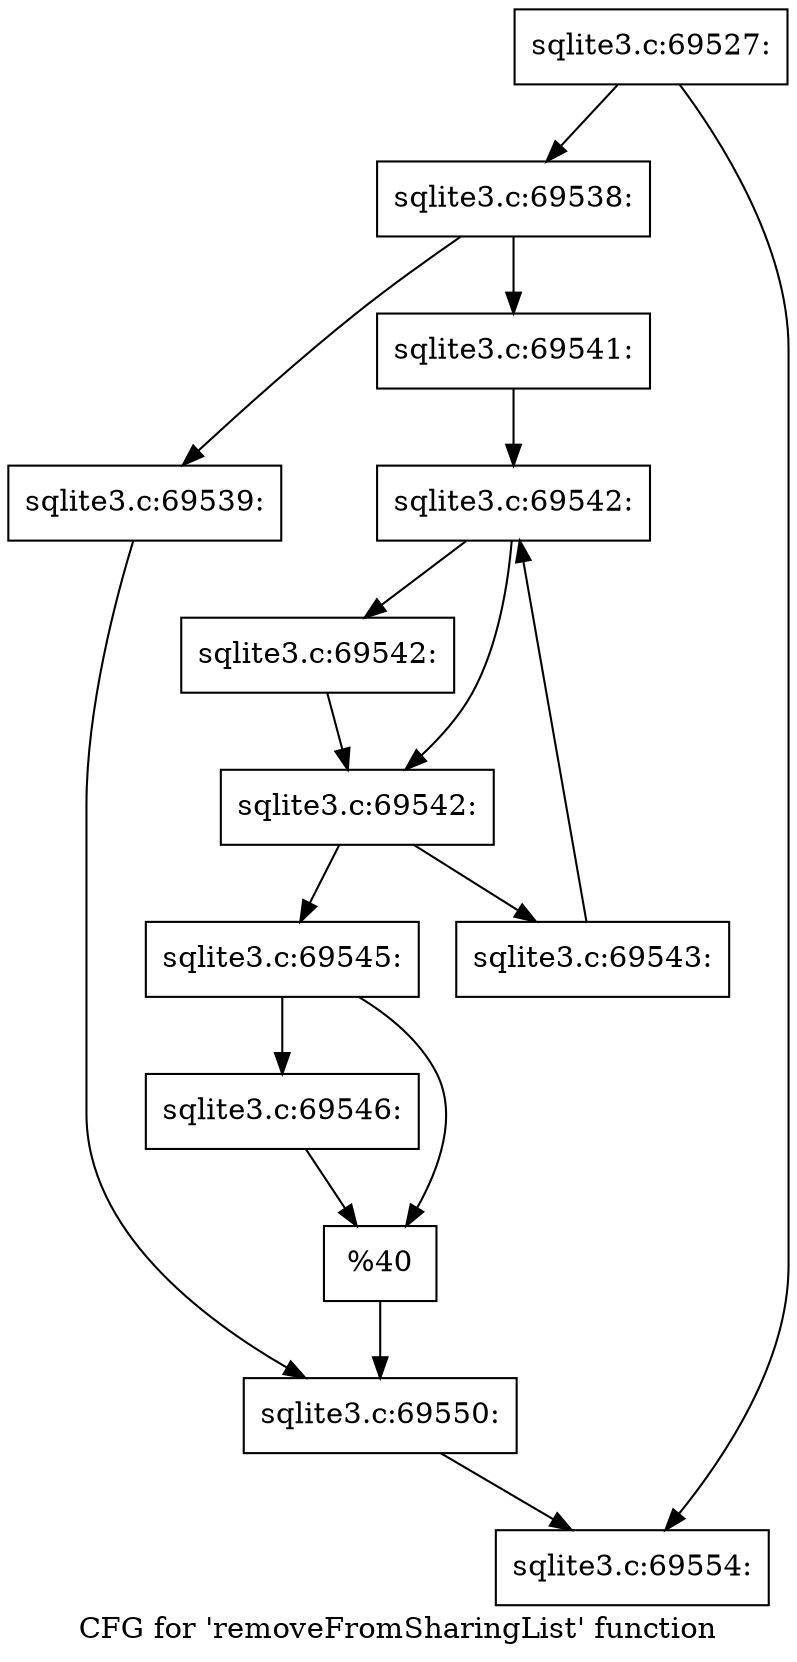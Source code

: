 digraph "CFG for 'removeFromSharingList' function" {
	label="CFG for 'removeFromSharingList' function";

	Node0x55c0f59db960 [shape=record,label="{sqlite3.c:69527:}"];
	Node0x55c0f59db960 -> Node0x55c0f7a3e470;
	Node0x55c0f59db960 -> Node0x55c0f7a3e4c0;
	Node0x55c0f7a3e470 [shape=record,label="{sqlite3.c:69538:}"];
	Node0x55c0f7a3e470 -> Node0x55c0f7a3ea30;
	Node0x55c0f7a3e470 -> Node0x55c0f7a3ead0;
	Node0x55c0f7a3ea30 [shape=record,label="{sqlite3.c:69539:}"];
	Node0x55c0f7a3ea30 -> Node0x55c0f7a3ea80;
	Node0x55c0f7a3ead0 [shape=record,label="{sqlite3.c:69541:}"];
	Node0x55c0f7a3ead0 -> Node0x55c0f7a3f3c0;
	Node0x55c0f7a3f3c0 [shape=record,label="{sqlite3.c:69542:}"];
	Node0x55c0f7a3f3c0 -> Node0x55c0f7a3f5f0;
	Node0x55c0f7a3f3c0 -> Node0x55c0f7a3f5a0;
	Node0x55c0f7a3f5f0 [shape=record,label="{sqlite3.c:69542:}"];
	Node0x55c0f7a3f5f0 -> Node0x55c0f7a3f5a0;
	Node0x55c0f7a3f5a0 [shape=record,label="{sqlite3.c:69542:}"];
	Node0x55c0f7a3f5a0 -> Node0x55c0f7a3fd40;
	Node0x55c0f7a3f5a0 -> Node0x55c0f7a3f520;
	Node0x55c0f7a3fd40 [shape=record,label="{sqlite3.c:69543:}"];
	Node0x55c0f7a3fd40 -> Node0x55c0f7a3f3c0;
	Node0x55c0f7a3f520 [shape=record,label="{sqlite3.c:69545:}"];
	Node0x55c0f7a3f520 -> Node0x55c0f7a403b0;
	Node0x55c0f7a3f520 -> Node0x55c0f7a40400;
	Node0x55c0f7a403b0 [shape=record,label="{sqlite3.c:69546:}"];
	Node0x55c0f7a403b0 -> Node0x55c0f7a40400;
	Node0x55c0f7a40400 [shape=record,label="{%40}"];
	Node0x55c0f7a40400 -> Node0x55c0f7a3ea80;
	Node0x55c0f7a3ea80 [shape=record,label="{sqlite3.c:69550:}"];
	Node0x55c0f7a3ea80 -> Node0x55c0f7a3e4c0;
	Node0x55c0f7a3e4c0 [shape=record,label="{sqlite3.c:69554:}"];
}
